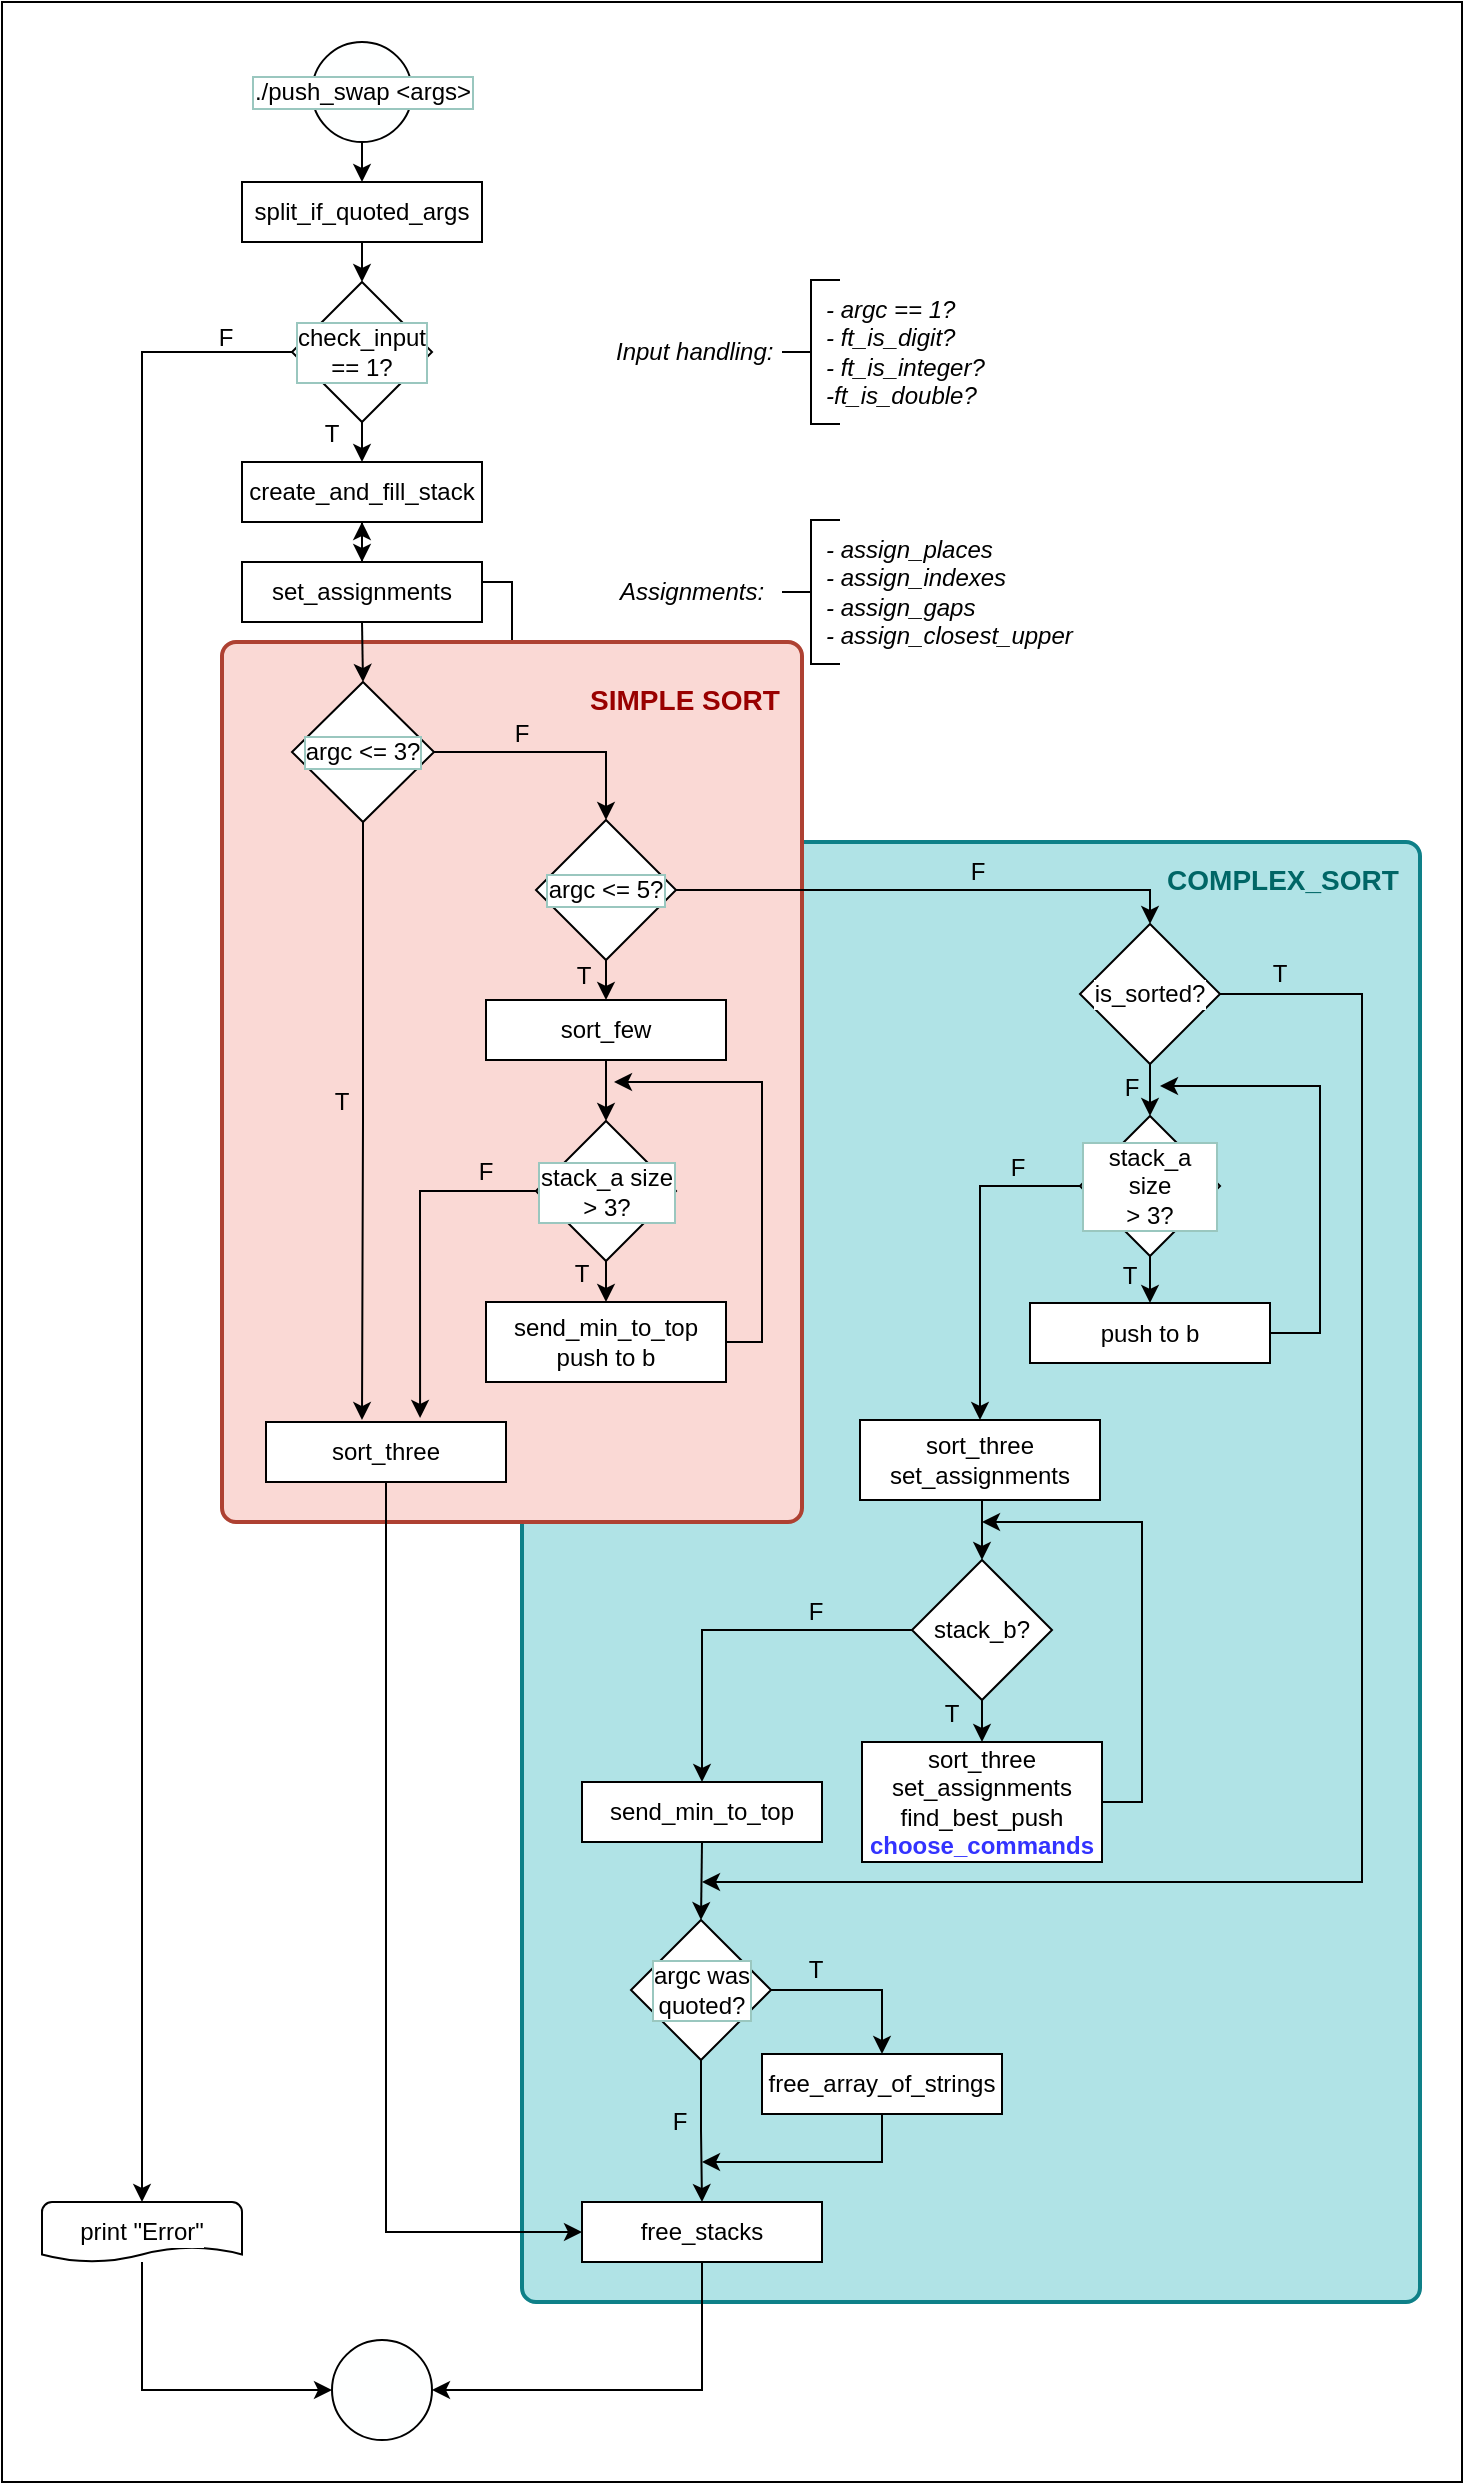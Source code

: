 <mxfile version="21.4.0" type="device">
  <diagram name="Page-1" id="NsKaNp90tAVrkBalr9Xl">
    <mxGraphModel dx="828" dy="1008" grid="1" gridSize="10" guides="1" tooltips="1" connect="1" arrows="1" fold="1" page="1" pageScale="1" pageWidth="827" pageHeight="1169" background="#ffffff" math="0" shadow="0">
      <root>
        <mxCell id="0" />
        <mxCell id="1" parent="0" />
        <mxCell id="gr4ZGnsppBlSBsAu87VK-3" value="" style="verticalLabelPosition=bottom;verticalAlign=top;html=1;shape=mxgraph.basic.rect;fillColor2=none;strokeWidth=1;size=20;indent=5;fillColor=none;" parent="1" vertex="1">
          <mxGeometry x="20" width="730" height="1240" as="geometry" />
        </mxCell>
        <mxCell id="noQNSdCS3jOvXwd86y0i-93" value="" style="rounded=1;whiteSpace=wrap;html=1;absoluteArcSize=1;arcSize=14;strokeWidth=2;fillColor=#b0e3e6;strokeColor=#0e8088;" parent="1" vertex="1">
          <mxGeometry x="280" y="420" width="449" height="730" as="geometry" />
        </mxCell>
        <mxCell id="qoC-TeW5eMtCm7LT59_U-2" value="" style="edgeStyle=orthogonalEdgeStyle;rounded=0;orthogonalLoop=1;jettySize=auto;html=1;" parent="1" source="noQNSdCS3jOvXwd86y0i-92" target="noQNSdCS3jOvXwd86y0i-11" edge="1">
          <mxGeometry relative="1" as="geometry" />
        </mxCell>
        <mxCell id="noQNSdCS3jOvXwd86y0i-92" value="" style="rounded=1;whiteSpace=wrap;html=1;absoluteArcSize=1;arcSize=14;strokeWidth=2;fillColor=#fad9d5;strokeColor=#ae4132;" parent="1" vertex="1">
          <mxGeometry x="130" y="320" width="290" height="440" as="geometry" />
        </mxCell>
        <mxCell id="noQNSdCS3jOvXwd86y0i-7" style="edgeStyle=orthogonalEdgeStyle;rounded=0;orthogonalLoop=1;jettySize=auto;html=1;exitX=0.5;exitY=1;exitDx=0;exitDy=0;entryX=0.5;entryY=0;entryDx=0;entryDy=0;strokeColor=#000000;" parent="1" target="noQNSdCS3jOvXwd86y0i-6" edge="1">
          <mxGeometry relative="1" as="geometry">
            <mxPoint x="200" y="70" as="sourcePoint" />
          </mxGeometry>
        </mxCell>
        <mxCell id="noQNSdCS3jOvXwd86y0i-3" value="" style="ellipse;whiteSpace=wrap;html=1;aspect=fixed;fillColor=#feffff;fillStyle=solid;gradientColor=none;strokeColor=#000000;" parent="1" vertex="1">
          <mxGeometry x="175" y="20" width="50" height="50" as="geometry" />
        </mxCell>
        <mxCell id="noQNSdCS3jOvXwd86y0i-4" value="./push_swap &amp;lt;args&amp;gt;" style="text;strokeColor=none;align=center;fillColor=none;html=1;verticalAlign=middle;whiteSpace=wrap;rounded=0;fontColor=#000000;labelBackgroundColor=#FFFFFF;fontFamily=Helvetica;fontStyle=0;labelBorderColor=#9AC7BF;" parent="1" vertex="1">
          <mxGeometry x="127.5" y="30" width="145" height="30" as="geometry" />
        </mxCell>
        <mxCell id="noQNSdCS3jOvXwd86y0i-9" style="edgeStyle=orthogonalEdgeStyle;rounded=0;orthogonalLoop=1;jettySize=auto;html=1;exitX=0.5;exitY=1;exitDx=0;exitDy=0;entryX=0.5;entryY=0;entryDx=0;entryDy=0;strokeColor=#000000;" parent="1" source="noQNSdCS3jOvXwd86y0i-6" edge="1">
          <mxGeometry relative="1" as="geometry">
            <mxPoint x="200" y="140" as="targetPoint" />
          </mxGeometry>
        </mxCell>
        <mxCell id="noQNSdCS3jOvXwd86y0i-6" value="split_if_quoted_args" style="rounded=0;whiteSpace=wrap;html=1;absoluteArcSize=1;arcSize=14;strokeWidth=1;labelBackgroundColor=#FFFFFF;fillColor=#FFFFFF;labelBorderColor=none;fontColor=#000000;strokeColor=#000000;" parent="1" vertex="1">
          <mxGeometry x="140" y="90" width="120" height="30" as="geometry" />
        </mxCell>
        <mxCell id="noQNSdCS3jOvXwd86y0i-12" style="edgeStyle=orthogonalEdgeStyle;rounded=0;orthogonalLoop=1;jettySize=auto;html=1;exitX=0.5;exitY=1;exitDx=0;exitDy=0;exitPerimeter=0;entryX=0.5;entryY=0;entryDx=0;entryDy=0;strokeColor=#000000;fontColor=#000000;" parent="1" source="noQNSdCS3jOvXwd86y0i-10" target="noQNSdCS3jOvXwd86y0i-11" edge="1">
          <mxGeometry relative="1" as="geometry" />
        </mxCell>
        <mxCell id="noQNSdCS3jOvXwd86y0i-21" style="edgeStyle=orthogonalEdgeStyle;rounded=0;orthogonalLoop=1;jettySize=auto;html=1;exitX=0;exitY=0.5;exitDx=0;exitDy=0;exitPerimeter=0;strokeColor=#000000;" parent="1" source="noQNSdCS3jOvXwd86y0i-10" target="noQNSdCS3jOvXwd86y0i-22" edge="1">
          <mxGeometry relative="1" as="geometry">
            <mxPoint x="90" y="820" as="targetPoint" />
          </mxGeometry>
        </mxCell>
        <mxCell id="noQNSdCS3jOvXwd86y0i-10" value="&lt;div&gt;check_input&lt;/div&gt;&lt;div&gt;== 1?&lt;/div&gt;" style="strokeWidth=1;html=1;shape=mxgraph.flowchart.decision;whiteSpace=wrap;fillColor=#FFFFFF;strokeColor=#000000;fontColor=#000000;rounded=0;arcSize=14;labelBackgroundColor=#FFFFFF;labelBorderColor=#9AC7BF;" parent="1" vertex="1">
          <mxGeometry x="165" y="140" width="70" height="70" as="geometry" />
        </mxCell>
        <mxCell id="noQNSdCS3jOvXwd86y0i-14" style="edgeStyle=orthogonalEdgeStyle;rounded=0;orthogonalLoop=1;jettySize=auto;html=1;exitX=0.5;exitY=1;exitDx=0;exitDy=0;entryX=0.5;entryY=0;entryDx=0;entryDy=0;strokeColor=#000000;" parent="1" source="noQNSdCS3jOvXwd86y0i-11" target="noQNSdCS3jOvXwd86y0i-13" edge="1">
          <mxGeometry relative="1" as="geometry" />
        </mxCell>
        <mxCell id="noQNSdCS3jOvXwd86y0i-11" value="create_and_fill_stack" style="rounded=0;whiteSpace=wrap;html=1;absoluteArcSize=1;arcSize=14;strokeWidth=1;labelBackgroundColor=#FFFFFF;fillColor=#FFFFFF;labelBorderColor=none;fontColor=#000000;strokeColor=#000000;" parent="1" vertex="1">
          <mxGeometry x="140" y="230" width="120" height="30" as="geometry" />
        </mxCell>
        <mxCell id="noQNSdCS3jOvXwd86y0i-18" style="edgeStyle=orthogonalEdgeStyle;rounded=0;orthogonalLoop=1;jettySize=auto;html=1;exitX=0.5;exitY=1;exitDx=0;exitDy=0;entryX=0.5;entryY=0;entryDx=0;entryDy=0;entryPerimeter=0;strokeColor=#000000;" parent="1" source="noQNSdCS3jOvXwd86y0i-13" target="noQNSdCS3jOvXwd86y0i-17" edge="1">
          <mxGeometry relative="1" as="geometry" />
        </mxCell>
        <mxCell id="noQNSdCS3jOvXwd86y0i-13" value="set_assignments" style="rounded=0;whiteSpace=wrap;html=1;absoluteArcSize=1;arcSize=14;strokeWidth=1;labelBackgroundColor=#FFFFFF;fillColor=#FFFFFF;labelBorderColor=none;fontColor=#000000;strokeColor=#000000;" parent="1" vertex="1">
          <mxGeometry x="140" y="280" width="120" height="30" as="geometry" />
        </mxCell>
        <mxCell id="noQNSdCS3jOvXwd86y0i-15" value="&lt;div&gt;- argc == 1?&lt;/div&gt;&lt;div&gt;- ft_is_digit?&lt;/div&gt;&lt;div&gt;- ft_is_integer?&lt;/div&gt;&lt;div&gt;-ft_is_double?&lt;br&gt;&lt;/div&gt;" style="text;strokeColor=none;align=left;fillColor=none;html=1;verticalAlign=middle;whiteSpace=wrap;rounded=0;fontColor=#000000;fontStyle=2" parent="1" vertex="1">
          <mxGeometry x="430" y="140" width="90" height="70" as="geometry" />
        </mxCell>
        <mxCell id="noQNSdCS3jOvXwd86y0i-16" value="&lt;div&gt;- assign_places&lt;/div&gt;&lt;div&gt;- assign_indexes&lt;/div&gt;&lt;div&gt;- assign_gaps&lt;/div&gt;&lt;div&gt;- assign_closest_upper&lt;br&gt;&lt;/div&gt;" style="text;strokeColor=none;align=left;fillColor=none;html=1;verticalAlign=middle;whiteSpace=wrap;rounded=0;fontColor=#000000;fontStyle=2" parent="1" vertex="1">
          <mxGeometry x="430" y="260" width="140" height="70" as="geometry" />
        </mxCell>
        <mxCell id="noQNSdCS3jOvXwd86y0i-25" style="edgeStyle=orthogonalEdgeStyle;rounded=0;orthogonalLoop=1;jettySize=auto;html=1;exitX=1;exitY=0.5;exitDx=0;exitDy=0;exitPerimeter=0;entryX=0.5;entryY=0;entryDx=0;entryDy=0;entryPerimeter=0;strokeColor=#000000;" parent="1" source="noQNSdCS3jOvXwd86y0i-17" target="noQNSdCS3jOvXwd86y0i-24" edge="1">
          <mxGeometry relative="1" as="geometry" />
        </mxCell>
        <mxCell id="noQNSdCS3jOvXwd86y0i-40" style="edgeStyle=orthogonalEdgeStyle;rounded=0;orthogonalLoop=1;jettySize=auto;html=1;exitX=0.5;exitY=1;exitDx=0;exitDy=0;exitPerimeter=0;entryX=0.4;entryY=-0.033;entryDx=0;entryDy=0;entryPerimeter=0;strokeColor=#000000;" parent="1" source="noQNSdCS3jOvXwd86y0i-17" target="noQNSdCS3jOvXwd86y0i-32" edge="1">
          <mxGeometry relative="1" as="geometry" />
        </mxCell>
        <mxCell id="noQNSdCS3jOvXwd86y0i-17" value="argc &amp;lt;= 3?" style="strokeWidth=1;html=1;shape=mxgraph.flowchart.decision;whiteSpace=wrap;fillColor=#FFFFFF;strokeColor=#000000;fontColor=#000000;rounded=0;arcSize=14;labelBackgroundColor=#FFFFFF;labelBorderColor=#9AC7BF;" parent="1" vertex="1">
          <mxGeometry x="165" y="340" width="71" height="70" as="geometry" />
        </mxCell>
        <mxCell id="noQNSdCS3jOvXwd86y0i-19" value="T" style="text;strokeColor=none;align=center;fillColor=none;html=1;verticalAlign=middle;whiteSpace=wrap;rounded=0;fontColor=#000000;fontStyle=0;" parent="1" vertex="1">
          <mxGeometry x="175" y="206" width="20" height="20" as="geometry" />
        </mxCell>
        <mxCell id="qoC-TeW5eMtCm7LT59_U-7" style="edgeStyle=orthogonalEdgeStyle;rounded=0;orthogonalLoop=1;jettySize=auto;html=1;entryX=0;entryY=0.5;entryDx=0;entryDy=0;strokeColor=#000000;" parent="1" source="noQNSdCS3jOvXwd86y0i-22" target="qoC-TeW5eMtCm7LT59_U-4" edge="1">
          <mxGeometry relative="1" as="geometry">
            <mxPoint x="140" y="1250" as="targetPoint" />
            <Array as="points">
              <mxPoint x="90" y="1194" />
            </Array>
          </mxGeometry>
        </mxCell>
        <mxCell id="noQNSdCS3jOvXwd86y0i-22" value="print &quot;Error&quot;" style="strokeWidth=1;html=1;shape=mxgraph.flowchart.document2;whiteSpace=wrap;size=0.25;fillColor=#FFFFFF;strokeColor=#000000;fontColor=#000000;rounded=0;arcSize=14;labelBackgroundColor=#FFFFFF;labelBorderColor=none;" parent="1" vertex="1">
          <mxGeometry x="40" y="1100" width="100" height="30" as="geometry" />
        </mxCell>
        <mxCell id="noQNSdCS3jOvXwd86y0i-23" value="F" style="text;strokeColor=none;align=center;fillColor=none;html=1;verticalAlign=middle;whiteSpace=wrap;rounded=0;fontColor=#000000;fontStyle=0;" parent="1" vertex="1">
          <mxGeometry x="122" y="158" width="20" height="20" as="geometry" />
        </mxCell>
        <mxCell id="noQNSdCS3jOvXwd86y0i-35" style="edgeStyle=orthogonalEdgeStyle;rounded=0;orthogonalLoop=1;jettySize=auto;html=1;exitX=0.5;exitY=1;exitDx=0;exitDy=0;exitPerimeter=0;entryX=0.5;entryY=0;entryDx=0;entryDy=0;strokeColor=#000000;" parent="1" source="noQNSdCS3jOvXwd86y0i-24" target="noQNSdCS3jOvXwd86y0i-26" edge="1">
          <mxGeometry relative="1" as="geometry" />
        </mxCell>
        <mxCell id="noQNSdCS3jOvXwd86y0i-64" style="edgeStyle=orthogonalEdgeStyle;rounded=0;orthogonalLoop=1;jettySize=auto;html=1;exitX=1;exitY=0.5;exitDx=0;exitDy=0;exitPerimeter=0;entryX=0.5;entryY=0;entryDx=0;entryDy=0;entryPerimeter=0;strokeColor=#000000;" parent="1" source="noQNSdCS3jOvXwd86y0i-24" target="noQNSdCS3jOvXwd86y0i-47" edge="1">
          <mxGeometry relative="1" as="geometry">
            <Array as="points">
              <mxPoint x="594" y="444" />
            </Array>
          </mxGeometry>
        </mxCell>
        <mxCell id="noQNSdCS3jOvXwd86y0i-24" value="argc &amp;lt;= 5?" style="strokeWidth=1;html=1;shape=mxgraph.flowchart.decision;whiteSpace=wrap;fillColor=#FFFFFF;strokeColor=#000000;fontColor=#000000;rounded=0;arcSize=14;labelBackgroundColor=#FFFFFF;labelBorderColor=#9AC7BF;" parent="1" vertex="1">
          <mxGeometry x="287" y="409" width="70" height="70" as="geometry" />
        </mxCell>
        <mxCell id="noQNSdCS3jOvXwd86y0i-34" style="edgeStyle=orthogonalEdgeStyle;rounded=0;orthogonalLoop=1;jettySize=auto;html=1;exitX=0.5;exitY=1;exitDx=0;exitDy=0;entryX=0.5;entryY=0;entryDx=0;entryDy=0;entryPerimeter=0;strokeColor=#000000;" parent="1" source="noQNSdCS3jOvXwd86y0i-26" target="noQNSdCS3jOvXwd86y0i-29" edge="1">
          <mxGeometry relative="1" as="geometry" />
        </mxCell>
        <mxCell id="noQNSdCS3jOvXwd86y0i-26" value="sort_few" style="rounded=0;whiteSpace=wrap;html=1;absoluteArcSize=1;arcSize=14;strokeWidth=1;labelBackgroundColor=#FFFFFF;fillColor=#FFFFFF;labelBorderColor=none;fontColor=#000000;strokeColor=#000000;" parent="1" vertex="1">
          <mxGeometry x="262" y="499" width="120" height="30" as="geometry" />
        </mxCell>
        <mxCell id="noQNSdCS3jOvXwd86y0i-27" value="T" style="text;strokeColor=none;align=center;fillColor=none;html=1;verticalAlign=middle;whiteSpace=wrap;rounded=0;fontColor=#000000;fontStyle=0;" parent="1" vertex="1">
          <mxGeometry x="180" y="540" width="20" height="20" as="geometry" />
        </mxCell>
        <mxCell id="noQNSdCS3jOvXwd86y0i-28" value="F" style="text;strokeColor=none;align=center;fillColor=none;html=1;verticalAlign=middle;whiteSpace=wrap;rounded=0;fontColor=#000000;fontStyle=0;" parent="1" vertex="1">
          <mxGeometry x="270" y="356" width="20" height="20" as="geometry" />
        </mxCell>
        <mxCell id="noQNSdCS3jOvXwd86y0i-36" style="edgeStyle=orthogonalEdgeStyle;rounded=0;orthogonalLoop=1;jettySize=auto;html=1;exitX=0.5;exitY=1;exitDx=0;exitDy=0;exitPerimeter=0;entryX=0.5;entryY=0;entryDx=0;entryDy=0;strokeColor=#000000;" parent="1" source="noQNSdCS3jOvXwd86y0i-29" target="noQNSdCS3jOvXwd86y0i-31" edge="1">
          <mxGeometry relative="1" as="geometry" />
        </mxCell>
        <mxCell id="noQNSdCS3jOvXwd86y0i-41" style="edgeStyle=orthogonalEdgeStyle;rounded=0;orthogonalLoop=1;jettySize=auto;html=1;exitX=0;exitY=0.5;exitDx=0;exitDy=0;exitPerimeter=0;strokeColor=#000000;entryX=0.642;entryY=-0.067;entryDx=0;entryDy=0;entryPerimeter=0;" parent="1" source="noQNSdCS3jOvXwd86y0i-29" target="noQNSdCS3jOvXwd86y0i-32" edge="1">
          <mxGeometry relative="1" as="geometry">
            <mxPoint x="226" y="690" as="targetPoint" />
          </mxGeometry>
        </mxCell>
        <mxCell id="noQNSdCS3jOvXwd86y0i-29" value="stack_a size&lt;br&gt;&amp;gt; 3?" style="strokeWidth=1;shape=mxgraph.flowchart.decision;fillColor=#FFFFFF;strokeColor=#000000;fontColor=#000000;rounded=0;arcSize=14;labelBackgroundColor=#FFFFFF;labelBorderColor=#9AC7BF;html=1;spacing=0;" parent="1" vertex="1">
          <mxGeometry x="287" y="559.5" width="70" height="70" as="geometry" />
        </mxCell>
        <mxCell id="noQNSdCS3jOvXwd86y0i-59" style="edgeStyle=orthogonalEdgeStyle;rounded=0;orthogonalLoop=1;jettySize=auto;html=1;exitX=1;exitY=0.5;exitDx=0;exitDy=0;strokeColor=#000000;" parent="1" source="noQNSdCS3jOvXwd86y0i-31" edge="1">
          <mxGeometry relative="1" as="geometry">
            <mxPoint x="326" y="540" as="targetPoint" />
            <Array as="points">
              <mxPoint x="400" y="670" />
              <mxPoint x="400" y="540" />
            </Array>
          </mxGeometry>
        </mxCell>
        <mxCell id="noQNSdCS3jOvXwd86y0i-31" value="&lt;div&gt;send_min_to_top&lt;/div&gt;&lt;div&gt;push to b&lt;br&gt;&lt;/div&gt;" style="rounded=0;whiteSpace=wrap;html=1;absoluteArcSize=1;arcSize=14;strokeWidth=1;labelBackgroundColor=#FFFFFF;fillColor=#FFFFFF;labelBorderColor=none;fontColor=#000000;strokeColor=#000000;" parent="1" vertex="1">
          <mxGeometry x="262" y="650" width="120" height="40" as="geometry" />
        </mxCell>
        <mxCell id="qoC-TeW5eMtCm7LT59_U-1" style="edgeStyle=orthogonalEdgeStyle;rounded=0;orthogonalLoop=1;jettySize=auto;html=1;exitX=0.5;exitY=1;exitDx=0;exitDy=0;entryX=0;entryY=0.5;entryDx=0;entryDy=0;strokeColor=#000000;" parent="1" source="noQNSdCS3jOvXwd86y0i-32" target="noQNSdCS3jOvXwd86y0i-80" edge="1">
          <mxGeometry relative="1" as="geometry">
            <mxPoint x="250" y="1130" as="targetPoint" />
            <Array as="points">
              <mxPoint x="212" y="1115" />
            </Array>
          </mxGeometry>
        </mxCell>
        <mxCell id="noQNSdCS3jOvXwd86y0i-32" value="&lt;div&gt;sort_three&lt;/div&gt;" style="rounded=0;whiteSpace=wrap;html=1;absoluteArcSize=1;arcSize=14;strokeWidth=1;labelBackgroundColor=#FFFFFF;fillColor=#FFFFFF;labelBorderColor=none;fontColor=#000000;strokeColor=#000000;" parent="1" vertex="1">
          <mxGeometry x="152" y="710" width="120" height="30" as="geometry" />
        </mxCell>
        <mxCell id="noQNSdCS3jOvXwd86y0i-37" value="T" style="text;strokeColor=none;align=center;fillColor=none;html=1;verticalAlign=middle;whiteSpace=wrap;rounded=0;fontColor=#000000;fontStyle=0;" parent="1" vertex="1">
          <mxGeometry x="300" y="625.5" width="20" height="20" as="geometry" />
        </mxCell>
        <mxCell id="noQNSdCS3jOvXwd86y0i-42" value="T" style="text;strokeColor=none;align=center;fillColor=none;html=1;verticalAlign=middle;whiteSpace=wrap;rounded=0;fontColor=#000000;fontStyle=0;" parent="1" vertex="1">
          <mxGeometry x="301" y="477" width="20" height="20" as="geometry" />
        </mxCell>
        <mxCell id="noQNSdCS3jOvXwd86y0i-43" value="F" style="text;strokeColor=none;align=center;fillColor=none;html=1;verticalAlign=middle;whiteSpace=wrap;rounded=0;fontColor=#000000;fontStyle=0;" parent="1" vertex="1">
          <mxGeometry x="252" y="575" width="20" height="20" as="geometry" />
        </mxCell>
        <mxCell id="noQNSdCS3jOvXwd86y0i-52" style="edgeStyle=orthogonalEdgeStyle;rounded=0;orthogonalLoop=1;jettySize=auto;html=1;exitX=1;exitY=0.5;exitDx=0;exitDy=0;strokeColor=#000000;" parent="1" source="noQNSdCS3jOvXwd86y0i-46" edge="1">
          <mxGeometry relative="1" as="geometry">
            <mxPoint x="599" y="542" as="targetPoint" />
            <Array as="points">
              <mxPoint x="679" y="666" />
              <mxPoint x="679" y="542" />
            </Array>
          </mxGeometry>
        </mxCell>
        <mxCell id="noQNSdCS3jOvXwd86y0i-46" value="push to b" style="rounded=0;whiteSpace=wrap;html=1;absoluteArcSize=1;arcSize=14;strokeWidth=1;labelBackgroundColor=#FFFFFF;fillColor=#FFFFFF;labelBorderColor=none;fontColor=#000000;strokeColor=#000000;" parent="1" vertex="1">
          <mxGeometry x="534" y="650.5" width="120" height="30" as="geometry" />
        </mxCell>
        <mxCell id="noQNSdCS3jOvXwd86y0i-50" style="edgeStyle=orthogonalEdgeStyle;rounded=0;orthogonalLoop=1;jettySize=auto;html=1;exitX=0.5;exitY=1;exitDx=0;exitDy=0;exitPerimeter=0;entryX=0.5;entryY=0;entryDx=0;entryDy=0;entryPerimeter=0;strokeColor=#000000;" parent="1" source="noQNSdCS3jOvXwd86y0i-47" target="noQNSdCS3jOvXwd86y0i-49" edge="1">
          <mxGeometry relative="1" as="geometry" />
        </mxCell>
        <mxCell id="noQNSdCS3jOvXwd86y0i-63" style="edgeStyle=orthogonalEdgeStyle;rounded=0;orthogonalLoop=1;jettySize=auto;html=1;exitX=1;exitY=0.5;exitDx=0;exitDy=0;exitPerimeter=0;strokeColor=#000000;" parent="1" source="noQNSdCS3jOvXwd86y0i-47" edge="1">
          <mxGeometry relative="1" as="geometry">
            <mxPoint x="370" y="940" as="targetPoint" />
            <Array as="points">
              <mxPoint x="700" y="496" />
              <mxPoint x="700" y="940" />
            </Array>
          </mxGeometry>
        </mxCell>
        <mxCell id="noQNSdCS3jOvXwd86y0i-47" value="is_sorted?" style="strokeWidth=1;html=1;shape=mxgraph.flowchart.decision;whiteSpace=wrap;fillColor=#FFFFFF;strokeColor=#000000;fontColor=#000000;rounded=0;arcSize=14;labelBackgroundColor=#FFFFFF;labelBorderColor=none;" parent="1" vertex="1">
          <mxGeometry x="559" y="461" width="70" height="70" as="geometry" />
        </mxCell>
        <mxCell id="noQNSdCS3jOvXwd86y0i-48" value="SIMPLE SORT" style="text;strokeColor=none;align=center;fillColor=none;html=1;verticalAlign=middle;rounded=0;fontColor=#990000;fontStyle=1;fontSize=14;" parent="1" vertex="1">
          <mxGeometry x="295.5" y="339" width="130" height="20" as="geometry" />
        </mxCell>
        <mxCell id="noQNSdCS3jOvXwd86y0i-51" style="edgeStyle=orthogonalEdgeStyle;rounded=0;orthogonalLoop=1;jettySize=auto;html=1;exitX=0.5;exitY=1;exitDx=0;exitDy=0;exitPerimeter=0;entryX=0.5;entryY=0;entryDx=0;entryDy=0;strokeColor=#000000;" parent="1" source="noQNSdCS3jOvXwd86y0i-49" target="noQNSdCS3jOvXwd86y0i-46" edge="1">
          <mxGeometry relative="1" as="geometry" />
        </mxCell>
        <mxCell id="noQNSdCS3jOvXwd86y0i-54" style="edgeStyle=orthogonalEdgeStyle;rounded=0;orthogonalLoop=1;jettySize=auto;html=1;exitX=0;exitY=0.5;exitDx=0;exitDy=0;exitPerimeter=0;strokeColor=#000000;entryX=0.5;entryY=0;entryDx=0;entryDy=0;" parent="1" source="noQNSdCS3jOvXwd86y0i-49" target="noQNSdCS3jOvXwd86y0i-57" edge="1">
          <mxGeometry relative="1" as="geometry">
            <mxPoint x="499" y="660" as="targetPoint" />
          </mxGeometry>
        </mxCell>
        <mxCell id="noQNSdCS3jOvXwd86y0i-49" value="&lt;div&gt;stack_a size&lt;/div&gt;&lt;div&gt;&amp;gt; 3?&lt;br&gt;&lt;/div&gt;" style="strokeWidth=1;html=1;shape=mxgraph.flowchart.decision;whiteSpace=wrap;fillColor=#FFFFFF;strokeColor=#000000;fontColor=#000000;rounded=0;arcSize=14;labelBackgroundColor=#FFFFFF;labelBorderColor=#9AC7BF;" parent="1" vertex="1">
          <mxGeometry x="559" y="557" width="70" height="70" as="geometry" />
        </mxCell>
        <mxCell id="noQNSdCS3jOvXwd86y0i-70" style="edgeStyle=orthogonalEdgeStyle;rounded=0;orthogonalLoop=1;jettySize=auto;html=1;exitX=0.5;exitY=1;exitDx=0;exitDy=0;entryX=0.5;entryY=0;entryDx=0;entryDy=0;entryPerimeter=0;fontSize=11;align=center;fillColor=none;strokeColor=#000000;fontColor=default;gradientColor=none;fontStyle=2;" parent="1" source="noQNSdCS3jOvXwd86y0i-57" target="noQNSdCS3jOvXwd86y0i-68" edge="1">
          <mxGeometry relative="1" as="geometry" />
        </mxCell>
        <mxCell id="noQNSdCS3jOvXwd86y0i-57" value="&lt;div&gt;sort_three&lt;br&gt;&lt;/div&gt;&lt;div&gt;set_assignments&lt;br&gt;&lt;/div&gt;" style="rounded=0;whiteSpace=wrap;html=1;absoluteArcSize=1;arcSize=14;strokeWidth=1;labelBackgroundColor=#FFFFFF;fillColor=#FFFFFF;labelBorderColor=none;fontColor=#000000;strokeColor=#000000;" parent="1" vertex="1">
          <mxGeometry x="449" y="709" width="120" height="40" as="geometry" />
        </mxCell>
        <mxCell id="noQNSdCS3jOvXwd86y0i-58" value="T" style="text;strokeColor=none;align=center;fillColor=none;html=1;verticalAlign=middle;whiteSpace=wrap;rounded=0;fontColor=#000000;fontStyle=0;" parent="1" vertex="1">
          <mxGeometry x="574" y="626.5" width="20" height="20" as="geometry" />
        </mxCell>
        <mxCell id="noQNSdCS3jOvXwd86y0i-60" value="F" style="text;strokeColor=none;align=center;fillColor=none;html=1;verticalAlign=middle;whiteSpace=wrap;rounded=0;fontColor=#000000;fontStyle=0;" parent="1" vertex="1">
          <mxGeometry x="518" y="573" width="20" height="20" as="geometry" />
        </mxCell>
        <mxCell id="noQNSdCS3jOvXwd86y0i-61" value="F" style="text;strokeColor=none;align=center;fillColor=none;html=1;verticalAlign=middle;whiteSpace=wrap;rounded=0;fontColor=#000000;fontStyle=0;" parent="1" vertex="1">
          <mxGeometry x="575" y="532.5" width="20" height="20" as="geometry" />
        </mxCell>
        <mxCell id="noQNSdCS3jOvXwd86y0i-65" value="F" style="text;strokeColor=none;align=center;fillColor=none;html=1;verticalAlign=middle;whiteSpace=wrap;rounded=0;fontColor=#000000;fontStyle=0;" parent="1" vertex="1">
          <mxGeometry x="498" y="425" width="20" height="20" as="geometry" />
        </mxCell>
        <mxCell id="noQNSdCS3jOvXwd86y0i-67" value="Assignments:" style="text;strokeColor=none;align=left;fillColor=none;html=1;verticalAlign=middle;whiteSpace=wrap;rounded=0;fontColor=#000000;fontStyle=2;horizontal=1;" parent="1" vertex="1">
          <mxGeometry x="327" y="290" width="110" height="10" as="geometry" />
        </mxCell>
        <mxCell id="noQNSdCS3jOvXwd86y0i-72" style="edgeStyle=orthogonalEdgeStyle;rounded=0;orthogonalLoop=1;jettySize=auto;html=1;exitX=0.5;exitY=1;exitDx=0;exitDy=0;exitPerimeter=0;entryX=0.5;entryY=0;entryDx=0;entryDy=0;strokeColor=#000000;" parent="1" source="noQNSdCS3jOvXwd86y0i-68" target="noQNSdCS3jOvXwd86y0i-69" edge="1">
          <mxGeometry relative="1" as="geometry" />
        </mxCell>
        <mxCell id="noQNSdCS3jOvXwd86y0i-77" style="edgeStyle=orthogonalEdgeStyle;rounded=0;orthogonalLoop=1;jettySize=auto;html=1;exitX=0;exitY=0.5;exitDx=0;exitDy=0;exitPerimeter=0;entryX=0.5;entryY=0;entryDx=0;entryDy=0;strokeColor=#000000;" parent="1" source="noQNSdCS3jOvXwd86y0i-68" target="noQNSdCS3jOvXwd86y0i-76" edge="1">
          <mxGeometry relative="1" as="geometry">
            <mxPoint x="370" y="814" as="targetPoint" />
          </mxGeometry>
        </mxCell>
        <mxCell id="noQNSdCS3jOvXwd86y0i-68" value="stack_b?" style="strokeWidth=1;html=1;shape=mxgraph.flowchart.decision;whiteSpace=wrap;fillColor=#FFFFFF;strokeColor=#000000;fontColor=#000000;rounded=0;arcSize=14;labelBackgroundColor=#FFFFFF;labelBorderColor=none;" parent="1" vertex="1">
          <mxGeometry x="475" y="779" width="70" height="70" as="geometry" />
        </mxCell>
        <mxCell id="noQNSdCS3jOvXwd86y0i-78" style="edgeStyle=orthogonalEdgeStyle;rounded=0;orthogonalLoop=1;jettySize=auto;html=1;exitX=1;exitY=0.5;exitDx=0;exitDy=0;strokeColor=#000000;" parent="1" source="noQNSdCS3jOvXwd86y0i-69" edge="1">
          <mxGeometry relative="1" as="geometry">
            <mxPoint x="510" y="760" as="targetPoint" />
            <Array as="points">
              <mxPoint x="590" y="895" />
              <mxPoint x="590" y="760" />
              <mxPoint x="530" y="760" />
            </Array>
          </mxGeometry>
        </mxCell>
        <mxCell id="noQNSdCS3jOvXwd86y0i-69" value="&lt;div&gt;sort_three&lt;br&gt;&lt;/div&gt;&lt;div&gt;set_assignments&lt;/div&gt;&lt;div&gt;find_best_push&lt;br&gt;&lt;/div&gt;&lt;div&gt;&lt;font color=&quot;#3333ff&quot;&gt;&lt;b&gt;choose_commands&lt;/b&gt;&lt;/font&gt;&lt;br&gt;&lt;/div&gt;" style="rounded=0;whiteSpace=wrap;html=1;absoluteArcSize=1;arcSize=14;strokeWidth=1;labelBackgroundColor=#FFFFFF;fillColor=#FFFFFF;labelBorderColor=none;fontColor=#000000;strokeColor=#000000;" parent="1" vertex="1">
          <mxGeometry x="450" y="870" width="120" height="60" as="geometry" />
        </mxCell>
        <mxCell id="noQNSdCS3jOvXwd86y0i-74" value="T" style="text;strokeColor=none;align=center;fillColor=none;html=1;verticalAlign=middle;whiteSpace=wrap;rounded=0;fontColor=#000000;fontStyle=0;" parent="1" vertex="1">
          <mxGeometry x="485" y="846" width="20" height="20" as="geometry" />
        </mxCell>
        <mxCell id="noQNSdCS3jOvXwd86y0i-83" style="edgeStyle=orthogonalEdgeStyle;rounded=0;orthogonalLoop=1;jettySize=auto;html=1;exitX=0.5;exitY=1;exitDx=0;exitDy=0;entryX=0.5;entryY=0;entryDx=0;entryDy=0;entryPerimeter=0;strokeColor=#000000;" parent="1" source="noQNSdCS3jOvXwd86y0i-76" target="noQNSdCS3jOvXwd86y0i-82" edge="1">
          <mxGeometry relative="1" as="geometry" />
        </mxCell>
        <mxCell id="noQNSdCS3jOvXwd86y0i-76" value="send_min_to_top" style="rounded=0;whiteSpace=wrap;html=1;absoluteArcSize=1;arcSize=14;strokeWidth=1;labelBackgroundColor=#FFFFFF;fillColor=#FFFFFF;labelBorderColor=none;fontColor=#000000;strokeColor=#000000;" parent="1" vertex="1">
          <mxGeometry x="310" y="890" width="120" height="30" as="geometry" />
        </mxCell>
        <mxCell id="noQNSdCS3jOvXwd86y0i-79" value="F" style="text;strokeColor=none;align=center;fillColor=none;html=1;verticalAlign=middle;whiteSpace=wrap;rounded=0;fontColor=#000000;fontStyle=0;" parent="1" vertex="1">
          <mxGeometry x="417" y="795" width="20" height="20" as="geometry" />
        </mxCell>
        <mxCell id="qoC-TeW5eMtCm7LT59_U-3" style="edgeStyle=orthogonalEdgeStyle;rounded=0;orthogonalLoop=1;jettySize=auto;html=1;exitX=0.5;exitY=1;exitDx=0;exitDy=0;entryX=1;entryY=0.5;entryDx=0;entryDy=0;strokeColor=#000000;" parent="1" source="noQNSdCS3jOvXwd86y0i-80" target="qoC-TeW5eMtCm7LT59_U-4" edge="1">
          <mxGeometry relative="1" as="geometry">
            <mxPoint x="250" y="1210" as="targetPoint" />
            <Array as="points">
              <mxPoint x="370" y="1194" />
            </Array>
          </mxGeometry>
        </mxCell>
        <mxCell id="noQNSdCS3jOvXwd86y0i-80" value="&lt;div&gt;free_stacks&lt;br&gt;&lt;/div&gt;" style="rounded=0;whiteSpace=wrap;html=1;absoluteArcSize=1;arcSize=14;strokeWidth=1;labelBackgroundColor=#FFFFFF;fillColor=#FFFFFF;labelBorderColor=none;fontColor=#000000;strokeColor=#000000;" parent="1" vertex="1">
          <mxGeometry x="310" y="1100" width="120" height="30" as="geometry" />
        </mxCell>
        <mxCell id="noQNSdCS3jOvXwd86y0i-85" style="edgeStyle=orthogonalEdgeStyle;rounded=0;orthogonalLoop=1;jettySize=auto;html=1;exitX=0.5;exitY=1;exitDx=0;exitDy=0;exitPerimeter=0;entryX=0.5;entryY=0;entryDx=0;entryDy=0;strokeColor=#000000;" parent="1" source="noQNSdCS3jOvXwd86y0i-82" target="noQNSdCS3jOvXwd86y0i-80" edge="1">
          <mxGeometry relative="1" as="geometry" />
        </mxCell>
        <mxCell id="noQNSdCS3jOvXwd86y0i-88" style="edgeStyle=orthogonalEdgeStyle;rounded=0;orthogonalLoop=1;jettySize=auto;html=1;exitX=1;exitY=0.5;exitDx=0;exitDy=0;exitPerimeter=0;strokeColor=#000000;entryX=0.5;entryY=0;entryDx=0;entryDy=0;" parent="1" source="noQNSdCS3jOvXwd86y0i-82" target="noQNSdCS3jOvXwd86y0i-84" edge="1">
          <mxGeometry relative="1" as="geometry">
            <mxPoint x="460" y="994" as="targetPoint" />
          </mxGeometry>
        </mxCell>
        <mxCell id="noQNSdCS3jOvXwd86y0i-82" value="&lt;div&gt;argc was&lt;/div&gt;&lt;div&gt;quoted?&lt;br&gt;&lt;/div&gt;" style="strokeWidth=1;html=1;shape=mxgraph.flowchart.decision;whiteSpace=wrap;fillColor=#FFFFFF;strokeColor=#000000;fontColor=#000000;rounded=0;arcSize=14;labelBackgroundColor=#FFFFFF;labelBorderColor=#9AC7BF;" parent="1" vertex="1">
          <mxGeometry x="334.5" y="959" width="70" height="70" as="geometry" />
        </mxCell>
        <mxCell id="noQNSdCS3jOvXwd86y0i-89" style="edgeStyle=orthogonalEdgeStyle;rounded=0;orthogonalLoop=1;jettySize=auto;html=1;exitX=0.5;exitY=1;exitDx=0;exitDy=0;strokeColor=#000000;" parent="1" source="noQNSdCS3jOvXwd86y0i-84" edge="1">
          <mxGeometry relative="1" as="geometry">
            <mxPoint x="370" y="1080" as="targetPoint" />
            <Array as="points">
              <mxPoint x="460" y="1080" />
            </Array>
          </mxGeometry>
        </mxCell>
        <mxCell id="noQNSdCS3jOvXwd86y0i-84" value="free_array_of_strings" style="rounded=0;whiteSpace=wrap;html=1;absoluteArcSize=1;arcSize=14;strokeWidth=1;labelBackgroundColor=#FFFFFF;fillColor=#FFFFFF;labelBorderColor=none;fontColor=#000000;strokeColor=#000000;" parent="1" vertex="1">
          <mxGeometry x="400" y="1026" width="120" height="30" as="geometry" />
        </mxCell>
        <mxCell id="noQNSdCS3jOvXwd86y0i-90" value="T" style="text;strokeColor=none;align=center;fillColor=none;html=1;verticalAlign=middle;whiteSpace=wrap;rounded=0;fontColor=#000000;fontStyle=0;" parent="1" vertex="1">
          <mxGeometry x="417" y="974" width="20" height="20" as="geometry" />
        </mxCell>
        <mxCell id="noQNSdCS3jOvXwd86y0i-91" value="F" style="text;strokeColor=none;align=center;fillColor=none;html=1;verticalAlign=middle;whiteSpace=wrap;rounded=0;fontColor=#000000;fontStyle=0;" parent="1" vertex="1">
          <mxGeometry x="349" y="1050" width="20" height="20" as="geometry" />
        </mxCell>
        <mxCell id="noQNSdCS3jOvXwd86y0i-94" value="COMPLEX_SORT" style="text;strokeColor=none;align=center;fillColor=none;html=1;verticalAlign=middle;rounded=0;fontColor=#006666;fontStyle=1;fontSize=14;" parent="1" vertex="1">
          <mxGeometry x="595" y="429" width="130" height="20" as="geometry" />
        </mxCell>
        <mxCell id="noQNSdCS3jOvXwd86y0i-96" value="" style="strokeWidth=1;html=1;shape=mxgraph.flowchart.annotation_2;align=left;labelPosition=right;pointerEvents=1;strokeColor=#000000;" parent="1" vertex="1">
          <mxGeometry x="410" y="259" width="29" height="72" as="geometry" />
        </mxCell>
        <mxCell id="noQNSdCS3jOvXwd86y0i-97" value="" style="strokeWidth=1;html=1;shape=mxgraph.flowchart.annotation_2;align=left;labelPosition=right;pointerEvents=1;strokeColor=#000000;" parent="1" vertex="1">
          <mxGeometry x="410" y="139" width="29" height="72" as="geometry" />
        </mxCell>
        <mxCell id="noQNSdCS3jOvXwd86y0i-98" value="Input handling:" style="text;strokeColor=none;align=left;fillColor=none;html=1;verticalAlign=middle;whiteSpace=wrap;rounded=0;fontColor=#000000;fontStyle=2;horizontal=1;" parent="1" vertex="1">
          <mxGeometry x="325" y="170" width="110" height="10" as="geometry" />
        </mxCell>
        <mxCell id="qoC-TeW5eMtCm7LT59_U-4" value="" style="ellipse;whiteSpace=wrap;html=1;aspect=fixed;fillColor=#feffff;fillStyle=solid;gradientColor=none;strokeColor=#000000;" parent="1" vertex="1">
          <mxGeometry x="185" y="1169" width="50" height="50" as="geometry" />
        </mxCell>
        <mxCell id="OiN-hMLo83VsJfQRgf5G-1" value="T" style="text;strokeColor=none;align=center;fillColor=none;html=1;verticalAlign=middle;whiteSpace=wrap;rounded=0;fontColor=#000000;fontStyle=0;" vertex="1" parent="1">
          <mxGeometry x="649" y="475.5" width="20" height="20" as="geometry" />
        </mxCell>
      </root>
    </mxGraphModel>
  </diagram>
</mxfile>
